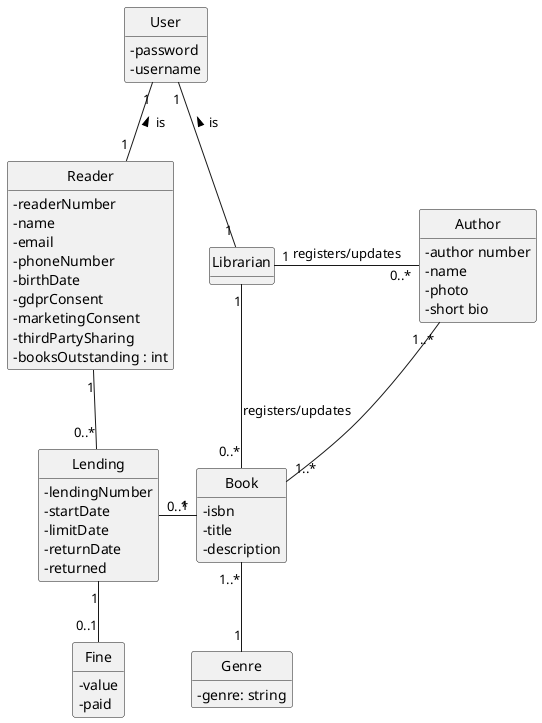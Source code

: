 @startuml
'https://plantuml.com/class-diagram
skinparam classAttributeIconSize 0
hide circle
hide methods

class User{
    - password
    - username
}


class Librarian{
}


class Genre{
/'escolhido de uma lista?'/
    - genre: string
}

class Book {
    - isbn
    - title
    - description
}

class Author {
    - author number
    - name
    - photo
    - short bio
    /'perguntar '/
   }

class Reader{
    - readerNumber
    - name
    - email
    - phoneNumber
    - birthDate /'limite inferior/superior? '/
    - gdprConsent /'que implicações tem?'/
    - marketingConsent
    - thirdPartySharing
    - booksOutstanding : int /'TODO: Perguntar se faz sentido contar no Reader'/
}



class Lending {
    - lendingNumber
    - startDate
    - limitDate
    - returnDate
    - returned
}

class Fine {
    - value
    - paid
}

Librarian "1" - "0..*" Author : registers/updates
Librarian "1" -- "0..*" Book : registers/updates
Book "1..*" -up- "1..*"  Author
Book  "1..*" -- "1"  Genre
Lending "1" -- "0..1" Fine
Lending "0..*" -up- "1" Reader
Lending "0..*" - "1" Book
Reader "1" -up- "1" User : > is
Librarian "1" -up- "1" User : > is


@enduml

